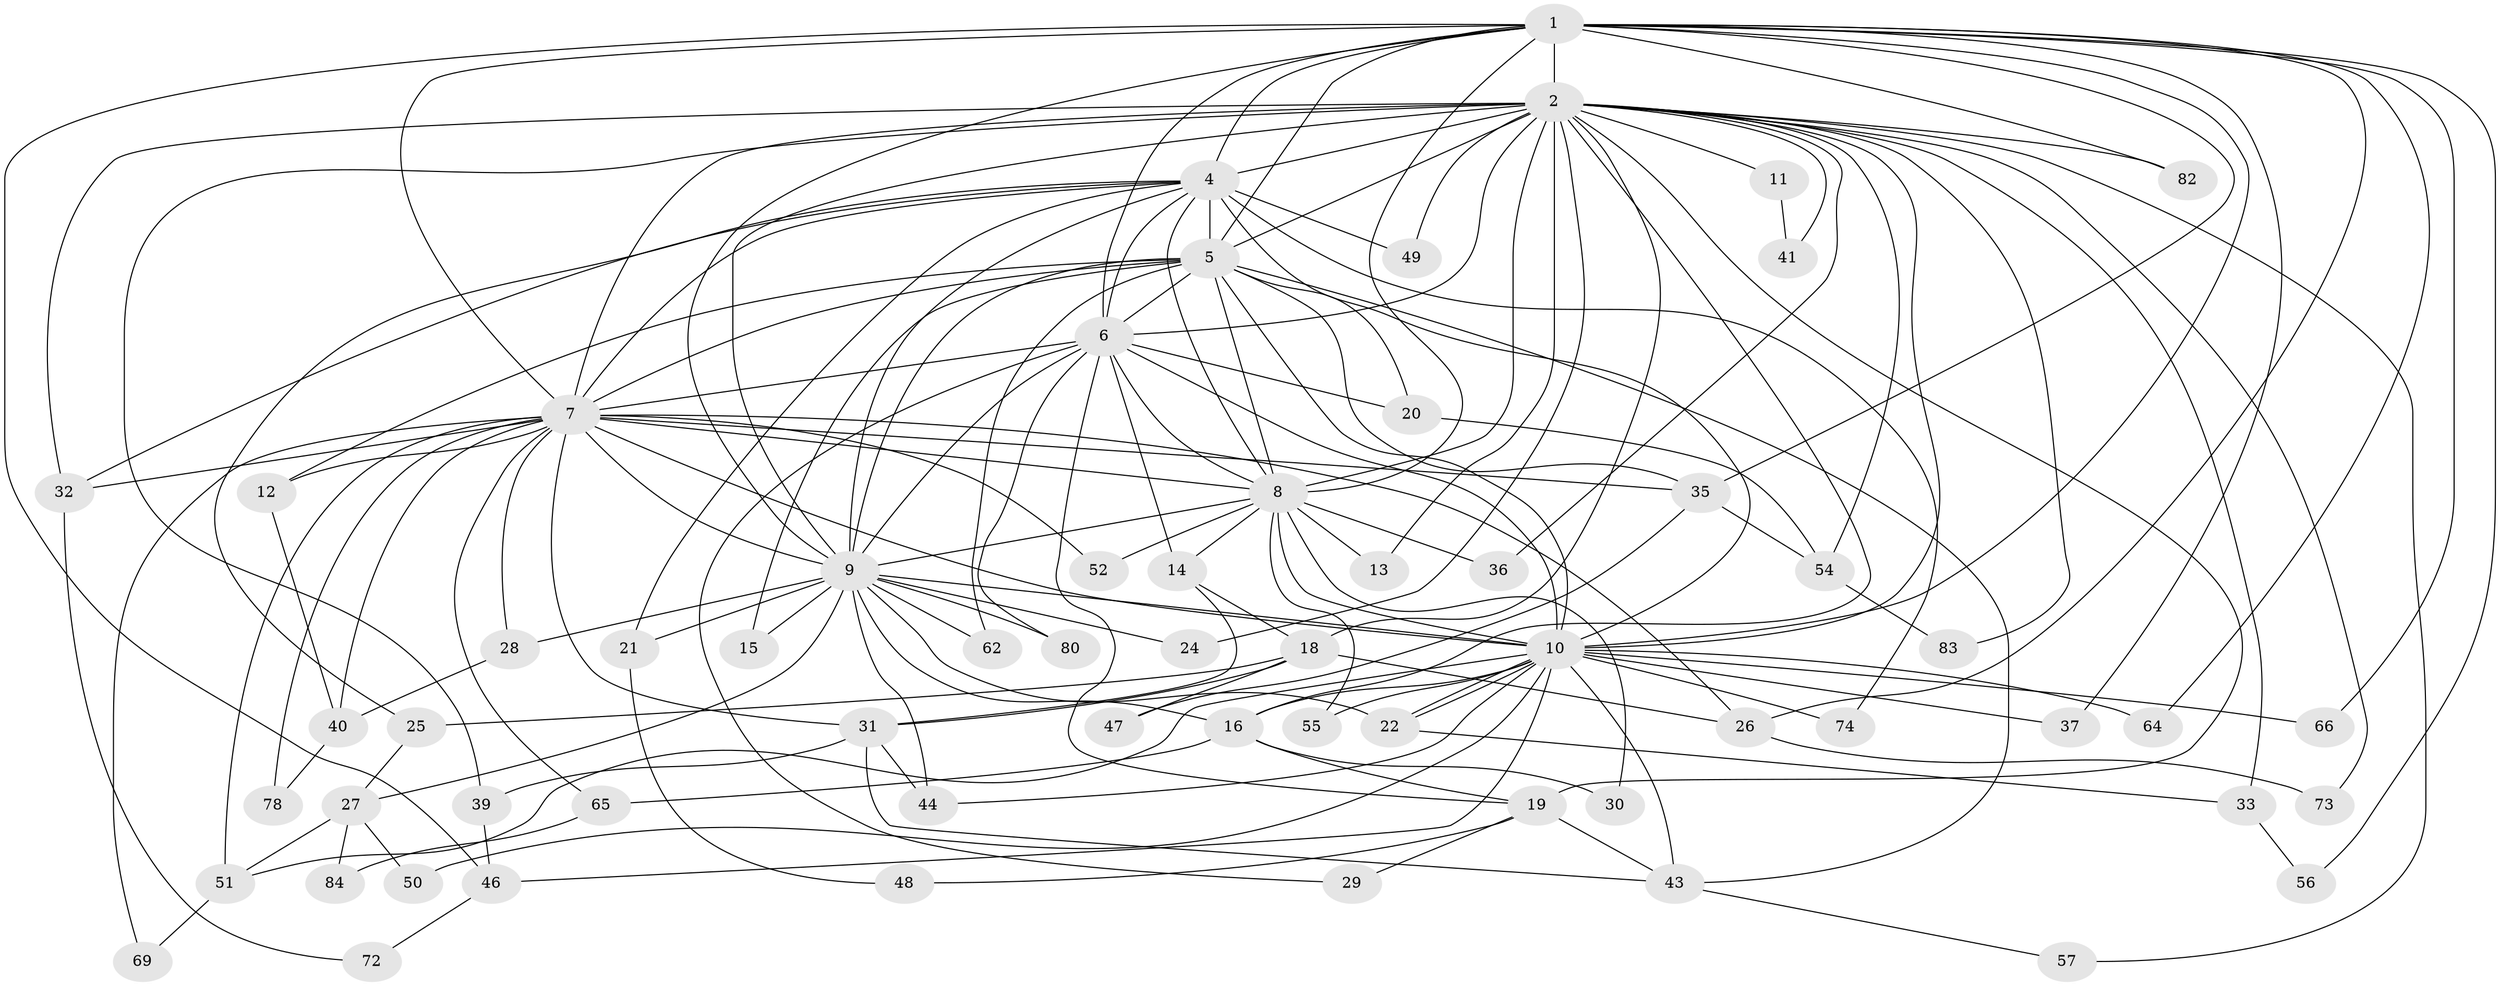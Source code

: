 // Generated by graph-tools (version 1.1) at 2025/51/02/27/25 19:51:50]
// undirected, 62 vertices, 155 edges
graph export_dot {
graph [start="1"]
  node [color=gray90,style=filled];
  1 [super="+34"];
  2 [super="+3"];
  4 [super="+77"];
  5 [super="+79"];
  6 [super="+17"];
  7 [super="+38"];
  8 [super="+45"];
  9 [super="+76"];
  10 [super="+42"];
  11;
  12;
  13;
  14 [super="+71"];
  15;
  16 [super="+85"];
  18 [super="+23"];
  19 [super="+53"];
  20;
  21;
  22;
  24;
  25;
  26 [super="+61"];
  27 [super="+68"];
  28;
  29;
  30 [super="+67"];
  31;
  32 [super="+70"];
  33;
  35 [super="+81"];
  36;
  37;
  39;
  40 [super="+58"];
  41;
  43 [super="+75"];
  44 [super="+59"];
  46 [super="+63"];
  47;
  48;
  49;
  50;
  51;
  52;
  54 [super="+60"];
  55;
  56;
  57;
  62;
  64;
  65;
  66;
  69;
  72;
  73;
  74;
  78;
  80;
  82;
  83;
  84;
  1 -- 2 [weight=3];
  1 -- 4 [weight=2];
  1 -- 5;
  1 -- 6;
  1 -- 7;
  1 -- 8;
  1 -- 9;
  1 -- 10;
  1 -- 26;
  1 -- 35;
  1 -- 37;
  1 -- 46;
  1 -- 56;
  1 -- 64;
  1 -- 66;
  1 -- 82;
  2 -- 4 [weight=2];
  2 -- 5 [weight=2];
  2 -- 6 [weight=2];
  2 -- 7 [weight=2];
  2 -- 8 [weight=3];
  2 -- 9 [weight=2];
  2 -- 10 [weight=2];
  2 -- 16;
  2 -- 32;
  2 -- 11;
  2 -- 73;
  2 -- 13;
  2 -- 18 [weight=2];
  2 -- 82;
  2 -- 83;
  2 -- 24;
  2 -- 33;
  2 -- 36;
  2 -- 39;
  2 -- 41;
  2 -- 49;
  2 -- 57;
  2 -- 54;
  2 -- 19;
  4 -- 5;
  4 -- 6;
  4 -- 7;
  4 -- 8;
  4 -- 9;
  4 -- 10;
  4 -- 21;
  4 -- 25;
  4 -- 49;
  4 -- 74;
  4 -- 32;
  5 -- 6;
  5 -- 7;
  5 -- 8;
  5 -- 9;
  5 -- 10;
  5 -- 12;
  5 -- 15;
  5 -- 20;
  5 -- 35;
  5 -- 62;
  5 -- 43;
  6 -- 7 [weight=2];
  6 -- 8;
  6 -- 9;
  6 -- 10;
  6 -- 14;
  6 -- 19;
  6 -- 20;
  6 -- 29;
  6 -- 80;
  7 -- 8;
  7 -- 9 [weight=2];
  7 -- 10;
  7 -- 12;
  7 -- 28;
  7 -- 31;
  7 -- 32;
  7 -- 40;
  7 -- 51;
  7 -- 52;
  7 -- 65;
  7 -- 69;
  7 -- 78;
  7 -- 35;
  7 -- 26;
  8 -- 9;
  8 -- 10;
  8 -- 13;
  8 -- 14;
  8 -- 30 [weight=2];
  8 -- 36;
  8 -- 52;
  8 -- 55;
  9 -- 10 [weight=2];
  9 -- 15;
  9 -- 21;
  9 -- 24;
  9 -- 27;
  9 -- 28;
  9 -- 44;
  9 -- 62;
  9 -- 80;
  9 -- 22;
  9 -- 16;
  10 -- 16;
  10 -- 22;
  10 -- 22;
  10 -- 37;
  10 -- 43;
  10 -- 50;
  10 -- 51;
  10 -- 64;
  10 -- 66;
  10 -- 74;
  10 -- 55;
  10 -- 44;
  10 -- 46;
  11 -- 41;
  12 -- 40;
  14 -- 18;
  14 -- 31;
  16 -- 19;
  16 -- 30;
  16 -- 65;
  18 -- 25;
  18 -- 26;
  18 -- 31;
  18 -- 47;
  19 -- 29;
  19 -- 43;
  19 -- 48;
  20 -- 54;
  21 -- 48;
  22 -- 33;
  25 -- 27;
  26 -- 73;
  27 -- 50;
  27 -- 84;
  27 -- 51;
  28 -- 40;
  31 -- 39;
  31 -- 44;
  31 -- 43;
  32 -- 72;
  33 -- 56;
  35 -- 47;
  35 -- 54;
  39 -- 46;
  40 -- 78;
  43 -- 57;
  46 -- 72;
  51 -- 69;
  54 -- 83;
  65 -- 84;
}
